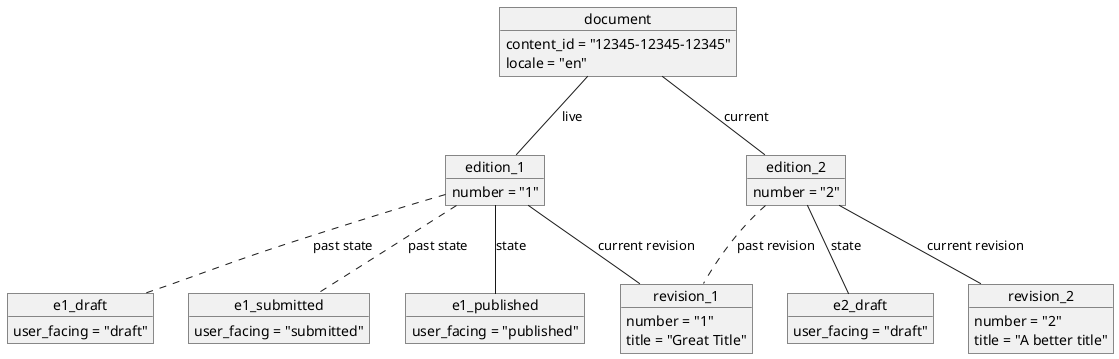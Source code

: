 @startuml
object document {
  content_id = "12345-12345-12345"
  locale = "en"
}

object edition_1 {
  number = "1"
}

object e1_draft {
  user_facing = "draft"
}

object e1_submitted {
  user_facing = "submitted"
}

object e1_published {
  user_facing = "published"
}

object revision_1 {
  number = "1"
  title = "Great Title"
}

object edition_2 {
  number = "2"
}

object e2_draft {
  user_facing = "draft"
}

object revision_2 {
  number = "2"
  title = "A better title"
}

document -- edition_1: live
edition_1 .. e1_draft: past state
edition_1 .. e1_submitted: past state
edition_1 -- e1_published: state
edition_1 -- revision_1: current revision
document -- edition_2: current
edition_2 -- e2_draft: state
edition_2 .. revision_1: past revision
edition_2 -- revision_2: current revision
@enduml
